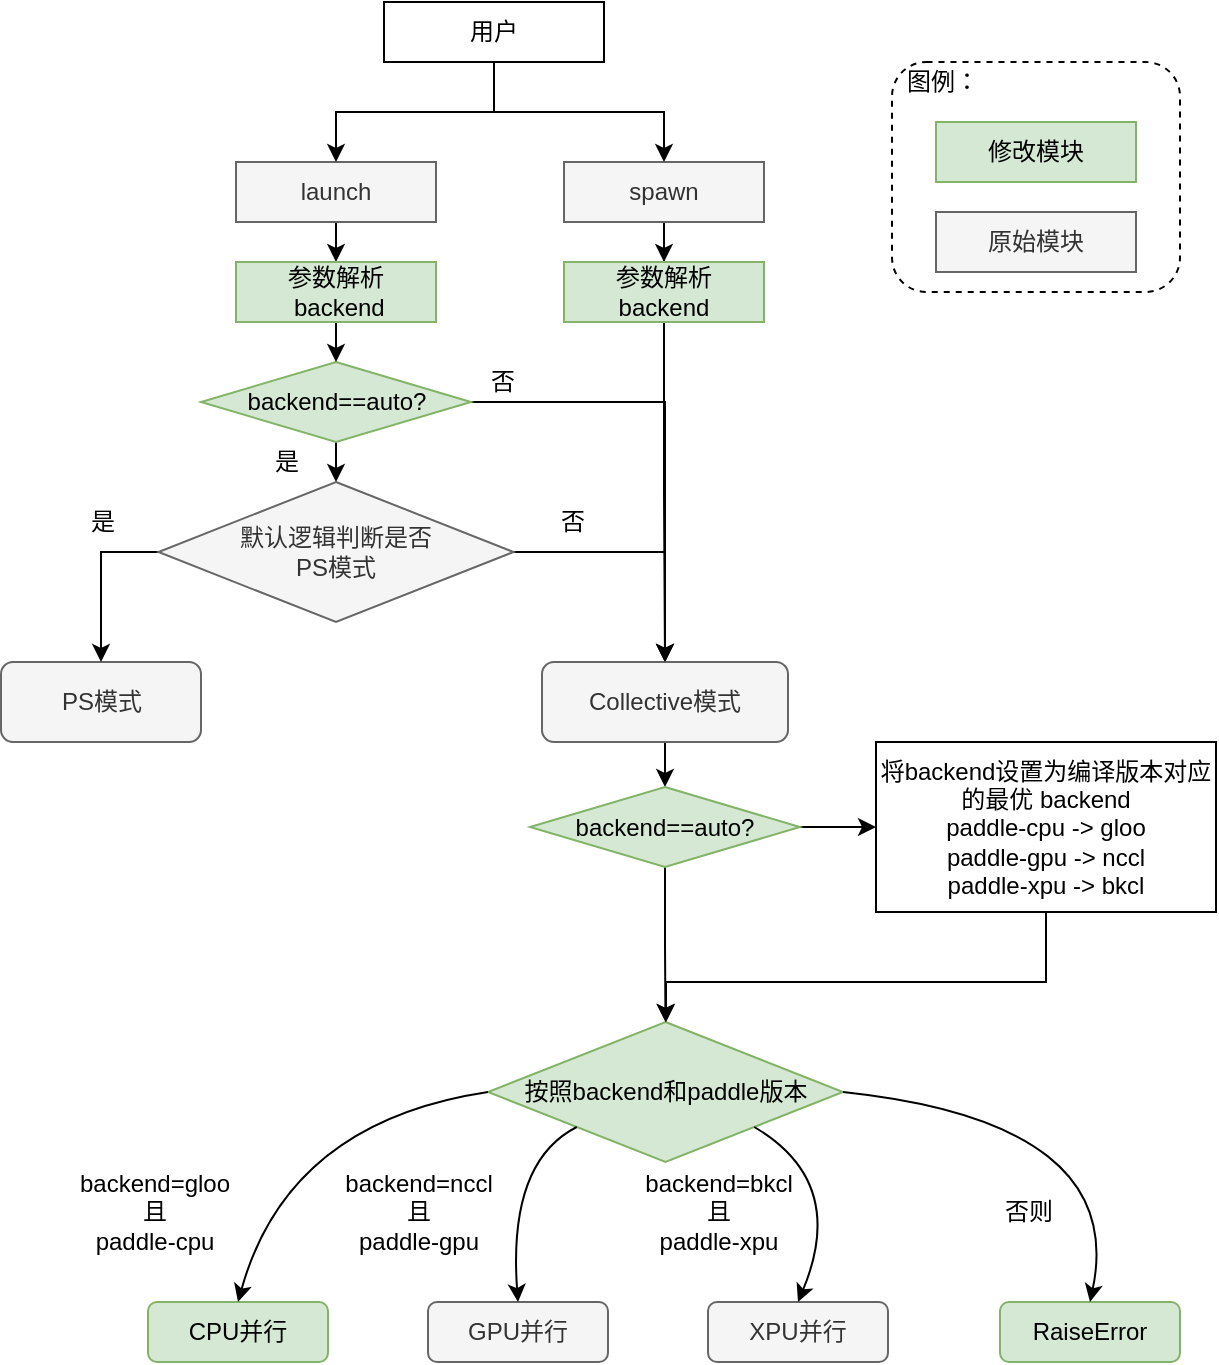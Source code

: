 <mxfile version="15.5.5" type="github">
  <diagram id="4giosPsuVtTbvVfEAgt2" name="Page-1">
    <mxGraphModel dx="946" dy="474" grid="1" gridSize="10" guides="1" tooltips="1" connect="1" arrows="1" fold="1" page="1" pageScale="1" pageWidth="827" pageHeight="1169" math="0" shadow="0">
      <root>
        <mxCell id="0" />
        <mxCell id="1" parent="0" />
        <mxCell id="q80U0MLeQIe-wuLsPMVk-32" style="edgeStyle=orthogonalEdgeStyle;rounded=0;orthogonalLoop=1;jettySize=auto;html=1;exitX=1;exitY=0.5;exitDx=0;exitDy=0;" parent="1" source="q80U0MLeQIe-wuLsPMVk-1" target="q80U0MLeQIe-wuLsPMVk-28" edge="1">
          <mxGeometry relative="1" as="geometry" />
        </mxCell>
        <mxCell id="-HjF1x4q40Q1FV6r9szN-24" style="edgeStyle=orthogonalEdgeStyle;rounded=0;orthogonalLoop=1;jettySize=auto;html=1;exitX=0.5;exitY=1;exitDx=0;exitDy=0;entryX=0.5;entryY=0;entryDx=0;entryDy=0;fontFamily=Courier New;fontSize=10;" parent="1" source="q80U0MLeQIe-wuLsPMVk-1" target="q80U0MLeQIe-wuLsPMVk-36" edge="1">
          <mxGeometry relative="1" as="geometry" />
        </mxCell>
        <mxCell id="q80U0MLeQIe-wuLsPMVk-1" value="backend==auto?" style="rhombus;whiteSpace=wrap;html=1;fillColor=#d5e8d4;strokeColor=#82b366;" parent="1" vertex="1">
          <mxGeometry x="182.5" y="200" width="135" height="40" as="geometry" />
        </mxCell>
        <mxCell id="q80U0MLeQIe-wuLsPMVk-11" style="edgeStyle=orthogonalEdgeStyle;rounded=0;orthogonalLoop=1;jettySize=auto;html=1;exitX=0.5;exitY=1;exitDx=0;exitDy=0;entryX=0.5;entryY=0;entryDx=0;entryDy=0;" parent="1" source="q80U0MLeQIe-wuLsPMVk-2" target="q80U0MLeQIe-wuLsPMVk-6" edge="1">
          <mxGeometry relative="1" as="geometry" />
        </mxCell>
        <mxCell id="q80U0MLeQIe-wuLsPMVk-2" value="launch" style="rounded=0;whiteSpace=wrap;html=1;fillColor=#f5f5f5;fontColor=#333333;strokeColor=#666666;" parent="1" vertex="1">
          <mxGeometry x="200" y="100" width="100" height="30" as="geometry" />
        </mxCell>
        <mxCell id="q80U0MLeQIe-wuLsPMVk-12" style="edgeStyle=orthogonalEdgeStyle;rounded=0;orthogonalLoop=1;jettySize=auto;html=1;exitX=0.5;exitY=1;exitDx=0;exitDy=0;" parent="1" source="q80U0MLeQIe-wuLsPMVk-3" target="q80U0MLeQIe-wuLsPMVk-7" edge="1">
          <mxGeometry relative="1" as="geometry" />
        </mxCell>
        <mxCell id="q80U0MLeQIe-wuLsPMVk-3" value="spawn" style="rounded=0;whiteSpace=wrap;html=1;fillColor=#f5f5f5;fontColor=#333333;strokeColor=#666666;" parent="1" vertex="1">
          <mxGeometry x="364" y="100" width="100" height="30" as="geometry" />
        </mxCell>
        <mxCell id="q80U0MLeQIe-wuLsPMVk-35" style="edgeStyle=orthogonalEdgeStyle;rounded=0;orthogonalLoop=1;jettySize=auto;html=1;exitX=0.5;exitY=1;exitDx=0;exitDy=0;entryX=0.5;entryY=0;entryDx=0;entryDy=0;" parent="1" source="q80U0MLeQIe-wuLsPMVk-6" target="q80U0MLeQIe-wuLsPMVk-1" edge="1">
          <mxGeometry relative="1" as="geometry" />
        </mxCell>
        <mxCell id="q80U0MLeQIe-wuLsPMVk-6" value="参数解析&lt;br&gt;&amp;nbsp;backend" style="rounded=0;whiteSpace=wrap;html=1;fillColor=#d5e8d4;strokeColor=#82b366;" parent="1" vertex="1">
          <mxGeometry x="200" y="150" width="100" height="30" as="geometry" />
        </mxCell>
        <mxCell id="q80U0MLeQIe-wuLsPMVk-30" style="edgeStyle=orthogonalEdgeStyle;rounded=0;orthogonalLoop=1;jettySize=auto;html=1;exitX=0.5;exitY=1;exitDx=0;exitDy=0;" parent="1" source="q80U0MLeQIe-wuLsPMVk-7" target="q80U0MLeQIe-wuLsPMVk-28" edge="1">
          <mxGeometry relative="1" as="geometry" />
        </mxCell>
        <mxCell id="q80U0MLeQIe-wuLsPMVk-7" value="参数解析&lt;br&gt;backend" style="rounded=0;whiteSpace=wrap;html=1;fillColor=#d5e8d4;strokeColor=#82b366;" parent="1" vertex="1">
          <mxGeometry x="364" y="150" width="100" height="30" as="geometry" />
        </mxCell>
        <mxCell id="q80U0MLeQIe-wuLsPMVk-13" style="edgeStyle=orthogonalEdgeStyle;rounded=0;orthogonalLoop=1;jettySize=auto;html=1;exitX=0.5;exitY=1;exitDx=0;exitDy=0;entryX=0.5;entryY=0;entryDx=0;entryDy=0;" parent="1" source="q80U0MLeQIe-wuLsPMVk-9" target="q80U0MLeQIe-wuLsPMVk-2" edge="1">
          <mxGeometry relative="1" as="geometry" />
        </mxCell>
        <mxCell id="q80U0MLeQIe-wuLsPMVk-9" value="用户" style="rounded=0;whiteSpace=wrap;html=1;" parent="1" vertex="1">
          <mxGeometry x="274" y="20" width="110" height="30" as="geometry" />
        </mxCell>
        <mxCell id="q80U0MLeQIe-wuLsPMVk-14" style="edgeStyle=orthogonalEdgeStyle;rounded=0;orthogonalLoop=1;jettySize=auto;html=1;exitX=0.5;exitY=1;exitDx=0;exitDy=0;entryX=0.5;entryY=0;entryDx=0;entryDy=0;" parent="1" source="q80U0MLeQIe-wuLsPMVk-9" target="q80U0MLeQIe-wuLsPMVk-3" edge="1">
          <mxGeometry relative="1" as="geometry">
            <mxPoint x="340" y="80" as="sourcePoint" />
            <mxPoint x="260" y="110" as="targetPoint" />
          </mxGeometry>
        </mxCell>
        <mxCell id="q80U0MLeQIe-wuLsPMVk-15" value="PS模式" style="rounded=1;whiteSpace=wrap;html=1;fillColor=#f5f5f5;fontColor=#333333;strokeColor=#666666;" parent="1" vertex="1">
          <mxGeometry x="82.5" y="350" width="100" height="40" as="geometry" />
        </mxCell>
        <mxCell id="-HjF1x4q40Q1FV6r9szN-17" style="edgeStyle=orthogonalEdgeStyle;rounded=0;orthogonalLoop=1;jettySize=auto;html=1;exitX=0.5;exitY=1;exitDx=0;exitDy=0;entryX=0.5;entryY=0;entryDx=0;entryDy=0;" parent="1" source="q80U0MLeQIe-wuLsPMVk-28" target="-HjF1x4q40Q1FV6r9szN-16" edge="1">
          <mxGeometry relative="1" as="geometry" />
        </mxCell>
        <mxCell id="q80U0MLeQIe-wuLsPMVk-28" value="Collective模式" style="rounded=1;whiteSpace=wrap;html=1;fillColor=#f5f5f5;fontColor=#333333;strokeColor=#666666;" parent="1" vertex="1">
          <mxGeometry x="353" y="350" width="123" height="40" as="geometry" />
        </mxCell>
        <mxCell id="q80U0MLeQIe-wuLsPMVk-34" value="是" style="text;html=1;resizable=0;autosize=1;align=center;verticalAlign=middle;points=[];fillColor=none;strokeColor=none;rounded=0;" parent="1" vertex="1">
          <mxGeometry x="210" y="240" width="30" height="20" as="geometry" />
        </mxCell>
        <mxCell id="q80U0MLeQIe-wuLsPMVk-37" style="edgeStyle=orthogonalEdgeStyle;rounded=0;orthogonalLoop=1;jettySize=auto;html=1;exitX=0;exitY=0.5;exitDx=0;exitDy=0;entryX=0.5;entryY=0;entryDx=0;entryDy=0;" parent="1" source="q80U0MLeQIe-wuLsPMVk-36" target="q80U0MLeQIe-wuLsPMVk-15" edge="1">
          <mxGeometry relative="1" as="geometry" />
        </mxCell>
        <mxCell id="q80U0MLeQIe-wuLsPMVk-40" style="edgeStyle=orthogonalEdgeStyle;rounded=0;orthogonalLoop=1;jettySize=auto;html=1;exitX=1;exitY=0.5;exitDx=0;exitDy=0;entryX=0.5;entryY=0;entryDx=0;entryDy=0;" parent="1" source="q80U0MLeQIe-wuLsPMVk-36" target="q80U0MLeQIe-wuLsPMVk-28" edge="1">
          <mxGeometry relative="1" as="geometry" />
        </mxCell>
        <mxCell id="q80U0MLeQIe-wuLsPMVk-36" value="默认逻辑判断是否&lt;br&gt;PS模式" style="rhombus;whiteSpace=wrap;html=1;fillColor=#f5f5f5;strokeColor=#666666;fontColor=#333333;" parent="1" vertex="1">
          <mxGeometry x="161.25" y="260" width="177.5" height="70" as="geometry" />
        </mxCell>
        <mxCell id="q80U0MLeQIe-wuLsPMVk-38" value="是" style="text;html=1;resizable=0;autosize=1;align=center;verticalAlign=middle;points=[];fillColor=none;strokeColor=none;rounded=0;" parent="1" vertex="1">
          <mxGeometry x="117.5" y="270" width="30" height="20" as="geometry" />
        </mxCell>
        <mxCell id="q80U0MLeQIe-wuLsPMVk-39" value="否" style="text;html=1;resizable=0;autosize=1;align=center;verticalAlign=middle;points=[];fillColor=none;strokeColor=none;rounded=0;" parent="1" vertex="1">
          <mxGeometry x="353" y="270" width="30" height="20" as="geometry" />
        </mxCell>
        <mxCell id="-HjF1x4q40Q1FV6r9szN-14" value="" style="group" parent="1" vertex="1" connectable="0">
          <mxGeometry x="113.5" y="530" width="558.5" height="170" as="geometry" />
        </mxCell>
        <mxCell id="q80U0MLeQIe-wuLsPMVk-41" value="" style="group" parent="-HjF1x4q40Q1FV6r9szN-14" vertex="1" connectable="0">
          <mxGeometry x="42.5" y="140" width="516" height="30" as="geometry" />
        </mxCell>
        <mxCell id="q80U0MLeQIe-wuLsPMVk-16" value="CPU并行" style="rounded=1;whiteSpace=wrap;html=1;fillColor=#d5e8d4;strokeColor=#82b366;" parent="q80U0MLeQIe-wuLsPMVk-41" vertex="1">
          <mxGeometry width="90" height="30" as="geometry" />
        </mxCell>
        <mxCell id="q80U0MLeQIe-wuLsPMVk-17" value="GPU并行" style="rounded=1;whiteSpace=wrap;html=1;fillColor=#f5f5f5;fontColor=#333333;strokeColor=#666666;" parent="q80U0MLeQIe-wuLsPMVk-41" vertex="1">
          <mxGeometry x="140" width="90" height="30" as="geometry" />
        </mxCell>
        <mxCell id="q80U0MLeQIe-wuLsPMVk-20" value="XPU并行" style="rounded=1;whiteSpace=wrap;html=1;fillColor=#f5f5f5;fontColor=#333333;strokeColor=#666666;" parent="q80U0MLeQIe-wuLsPMVk-41" vertex="1">
          <mxGeometry x="280" width="90" height="30" as="geometry" />
        </mxCell>
        <mxCell id="q80U0MLeQIe-wuLsPMVk-21" value="RaiseError" style="rounded=1;whiteSpace=wrap;html=1;fillColor=#d5e8d4;strokeColor=#82b366;" parent="q80U0MLeQIe-wuLsPMVk-41" vertex="1">
          <mxGeometry x="426" width="90" height="30" as="geometry" />
        </mxCell>
        <mxCell id="-HjF1x4q40Q1FV6r9szN-1" value="按照backend和paddle版本" style="rhombus;whiteSpace=wrap;html=1;fillColor=#d5e8d4;strokeColor=#82b366;" parent="-HjF1x4q40Q1FV6r9szN-14" vertex="1">
          <mxGeometry x="212.5" width="177.5" height="70" as="geometry" />
        </mxCell>
        <mxCell id="-HjF1x4q40Q1FV6r9szN-3" value="" style="curved=1;endArrow=classic;html=1;rounded=0;exitX=0;exitY=0.5;exitDx=0;exitDy=0;entryX=0.5;entryY=0;entryDx=0;entryDy=0;" parent="-HjF1x4q40Q1FV6r9szN-14" source="-HjF1x4q40Q1FV6r9szN-1" target="q80U0MLeQIe-wuLsPMVk-16" edge="1">
          <mxGeometry width="50" height="50" relative="1" as="geometry">
            <mxPoint x="92.5" y="80" as="sourcePoint" />
            <mxPoint x="142.5" y="30" as="targetPoint" />
            <Array as="points">
              <mxPoint x="112.5" y="50" />
            </Array>
          </mxGeometry>
        </mxCell>
        <mxCell id="-HjF1x4q40Q1FV6r9szN-4" value="backend=gloo&lt;br&gt;且&lt;br&gt;paddle-cpu" style="text;html=1;resizable=0;autosize=1;align=center;verticalAlign=middle;points=[];fillColor=none;strokeColor=none;rounded=0;" parent="-HjF1x4q40Q1FV6r9szN-14" vertex="1">
          <mxGeometry y="70" width="90" height="50" as="geometry" />
        </mxCell>
        <mxCell id="-HjF1x4q40Q1FV6r9szN-8" value="" style="curved=1;endArrow=classic;html=1;rounded=0;exitX=0;exitY=1;exitDx=0;exitDy=0;entryX=0.5;entryY=0;entryDx=0;entryDy=0;" parent="-HjF1x4q40Q1FV6r9szN-14" source="-HjF1x4q40Q1FV6r9szN-1" target="q80U0MLeQIe-wuLsPMVk-17" edge="1">
          <mxGeometry width="50" height="50" relative="1" as="geometry">
            <mxPoint x="222.5" y="45" as="sourcePoint" />
            <mxPoint x="97.5" y="150" as="targetPoint" />
            <Array as="points">
              <mxPoint x="222.5" y="70" />
            </Array>
          </mxGeometry>
        </mxCell>
        <mxCell id="-HjF1x4q40Q1FV6r9szN-9" value="backend=nccl&lt;br&gt;且&lt;br&gt;paddle-gpu" style="text;html=1;resizable=0;autosize=1;align=center;verticalAlign=middle;points=[];fillColor=none;strokeColor=none;rounded=0;" parent="-HjF1x4q40Q1FV6r9szN-14" vertex="1">
          <mxGeometry x="132.5" y="70" width="90" height="50" as="geometry" />
        </mxCell>
        <mxCell id="-HjF1x4q40Q1FV6r9szN-10" value="backend=bkcl&lt;br&gt;且&lt;br&gt;paddle-xpu" style="text;html=1;resizable=0;autosize=1;align=center;verticalAlign=middle;points=[];fillColor=none;strokeColor=none;rounded=0;" parent="-HjF1x4q40Q1FV6r9szN-14" vertex="1">
          <mxGeometry x="282.5" y="70" width="90" height="50" as="geometry" />
        </mxCell>
        <mxCell id="-HjF1x4q40Q1FV6r9szN-11" value="" style="curved=1;endArrow=classic;html=1;rounded=0;exitX=1;exitY=1;exitDx=0;exitDy=0;entryX=0.5;entryY=0;entryDx=0;entryDy=0;" parent="-HjF1x4q40Q1FV6r9szN-14" source="-HjF1x4q40Q1FV6r9szN-1" target="q80U0MLeQIe-wuLsPMVk-20" edge="1">
          <mxGeometry width="50" height="50" relative="1" as="geometry">
            <mxPoint x="266.875" y="62.5" as="sourcePoint" />
            <mxPoint x="237.5" y="150" as="targetPoint" />
            <Array as="points">
              <mxPoint x="392.5" y="80" />
            </Array>
          </mxGeometry>
        </mxCell>
        <mxCell id="-HjF1x4q40Q1FV6r9szN-12" value="否则" style="text;html=1;resizable=0;autosize=1;align=center;verticalAlign=middle;points=[];fillColor=none;strokeColor=none;rounded=0;" parent="-HjF1x4q40Q1FV6r9szN-14" vertex="1">
          <mxGeometry x="462.5" y="85" width="40" height="20" as="geometry" />
        </mxCell>
        <mxCell id="-HjF1x4q40Q1FV6r9szN-13" value="" style="curved=1;endArrow=classic;html=1;rounded=0;exitX=1;exitY=0.5;exitDx=0;exitDy=0;entryX=0.5;entryY=0;entryDx=0;entryDy=0;" parent="-HjF1x4q40Q1FV6r9szN-14" source="-HjF1x4q40Q1FV6r9szN-1" target="q80U0MLeQIe-wuLsPMVk-21" edge="1">
          <mxGeometry width="50" height="50" relative="1" as="geometry">
            <mxPoint x="355.625" y="62.5" as="sourcePoint" />
            <mxPoint x="377.5" y="150" as="targetPoint" />
            <Array as="points">
              <mxPoint x="532.5" y="50" />
            </Array>
          </mxGeometry>
        </mxCell>
        <mxCell id="-HjF1x4q40Q1FV6r9szN-18" style="edgeStyle=orthogonalEdgeStyle;rounded=0;orthogonalLoop=1;jettySize=auto;html=1;exitX=0.5;exitY=1;exitDx=0;exitDy=0;entryX=0.5;entryY=0;entryDx=0;entryDy=0;" parent="1" source="-HjF1x4q40Q1FV6r9szN-16" target="-HjF1x4q40Q1FV6r9szN-1" edge="1">
          <mxGeometry relative="1" as="geometry" />
        </mxCell>
        <mxCell id="-HjF1x4q40Q1FV6r9szN-20" style="edgeStyle=orthogonalEdgeStyle;rounded=0;orthogonalLoop=1;jettySize=auto;html=1;exitX=1;exitY=0.5;exitDx=0;exitDy=0;entryX=0;entryY=0.5;entryDx=0;entryDy=0;" parent="1" source="-HjF1x4q40Q1FV6r9szN-16" target="-HjF1x4q40Q1FV6r9szN-19" edge="1">
          <mxGeometry relative="1" as="geometry" />
        </mxCell>
        <mxCell id="-HjF1x4q40Q1FV6r9szN-16" value="backend==auto?" style="rhombus;whiteSpace=wrap;html=1;fillColor=#d5e8d4;strokeColor=#82b366;" parent="1" vertex="1">
          <mxGeometry x="347" y="412.5" width="135" height="40" as="geometry" />
        </mxCell>
        <mxCell id="-HjF1x4q40Q1FV6r9szN-22" style="edgeStyle=orthogonalEdgeStyle;rounded=0;orthogonalLoop=1;jettySize=auto;html=1;exitX=0.5;exitY=1;exitDx=0;exitDy=0;" parent="1" source="-HjF1x4q40Q1FV6r9szN-19" target="-HjF1x4q40Q1FV6r9szN-1" edge="1">
          <mxGeometry relative="1" as="geometry">
            <Array as="points">
              <mxPoint x="605" y="510" />
              <mxPoint x="415" y="510" />
            </Array>
          </mxGeometry>
        </mxCell>
        <mxCell id="-HjF1x4q40Q1FV6r9szN-19" value="将backend设置为编译版本对应的最优 backend&lt;br&gt;paddle-cpu -&amp;gt; gloo&lt;br&gt;paddle-gpu -&amp;gt; nccl&lt;br&gt;paddle-xpu -&amp;gt; bkcl&lt;br&gt;" style="rounded=0;whiteSpace=wrap;html=1;" parent="1" vertex="1">
          <mxGeometry x="520" y="390" width="170" height="85" as="geometry" />
        </mxCell>
        <mxCell id="-HjF1x4q40Q1FV6r9szN-25" value="否" style="text;html=1;resizable=0;autosize=1;align=center;verticalAlign=middle;points=[];fillColor=none;strokeColor=none;rounded=0;" parent="1" vertex="1">
          <mxGeometry x="317.5" y="200" width="30" height="20" as="geometry" />
        </mxCell>
        <mxCell id="qYxfSnmAsCNC5Z5Ux--6-2" value="" style="rounded=1;whiteSpace=wrap;html=1;dashed=1;" vertex="1" parent="1">
          <mxGeometry x="528" y="50" width="144" height="115" as="geometry" />
        </mxCell>
        <mxCell id="qYxfSnmAsCNC5Z5Ux--6-3" value="修改模块" style="rounded=0;whiteSpace=wrap;html=1;fillColor=#d5e8d4;strokeColor=#82b366;" vertex="1" parent="1">
          <mxGeometry x="550" y="80" width="100" height="30" as="geometry" />
        </mxCell>
        <mxCell id="qYxfSnmAsCNC5Z5Ux--6-4" value="原始模块" style="rounded=0;whiteSpace=wrap;html=1;fillColor=#f5f5f5;fontColor=#333333;strokeColor=#666666;" vertex="1" parent="1">
          <mxGeometry x="550" y="125" width="100" height="30" as="geometry" />
        </mxCell>
        <mxCell id="qYxfSnmAsCNC5Z5Ux--6-5" value="图例：" style="text;html=1;resizable=0;autosize=1;align=center;verticalAlign=middle;points=[];fillColor=none;strokeColor=none;rounded=0;dashed=1;" vertex="1" parent="1">
          <mxGeometry x="528" y="50" width="50" height="20" as="geometry" />
        </mxCell>
      </root>
    </mxGraphModel>
  </diagram>
</mxfile>
